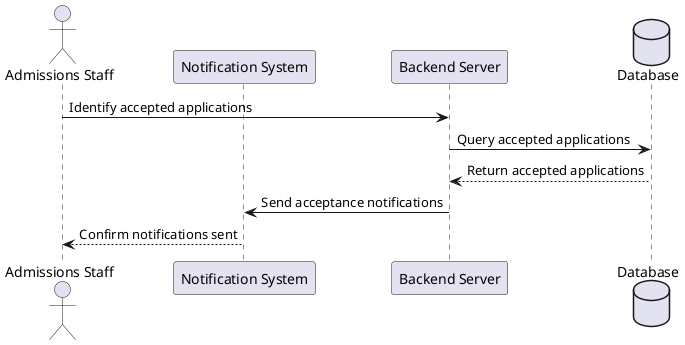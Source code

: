 ; filepath: /home/slightlywind/Repositories/Legacy/SWD392/sequence_diagrams/acceptance_notification.puml
@startuml
actor "Admissions Staff" as Staff
participant "Notification System" as NotificationSystem
participant "Backend Server" as BackendServer
database Database

Staff -> BackendServer: Identify accepted applications
BackendServer -> Database: Query accepted applications
Database --> BackendServer: Return accepted applications
BackendServer -> NotificationSystem: Send acceptance notifications
NotificationSystem --> Staff: Confirm notifications sent
@enduml